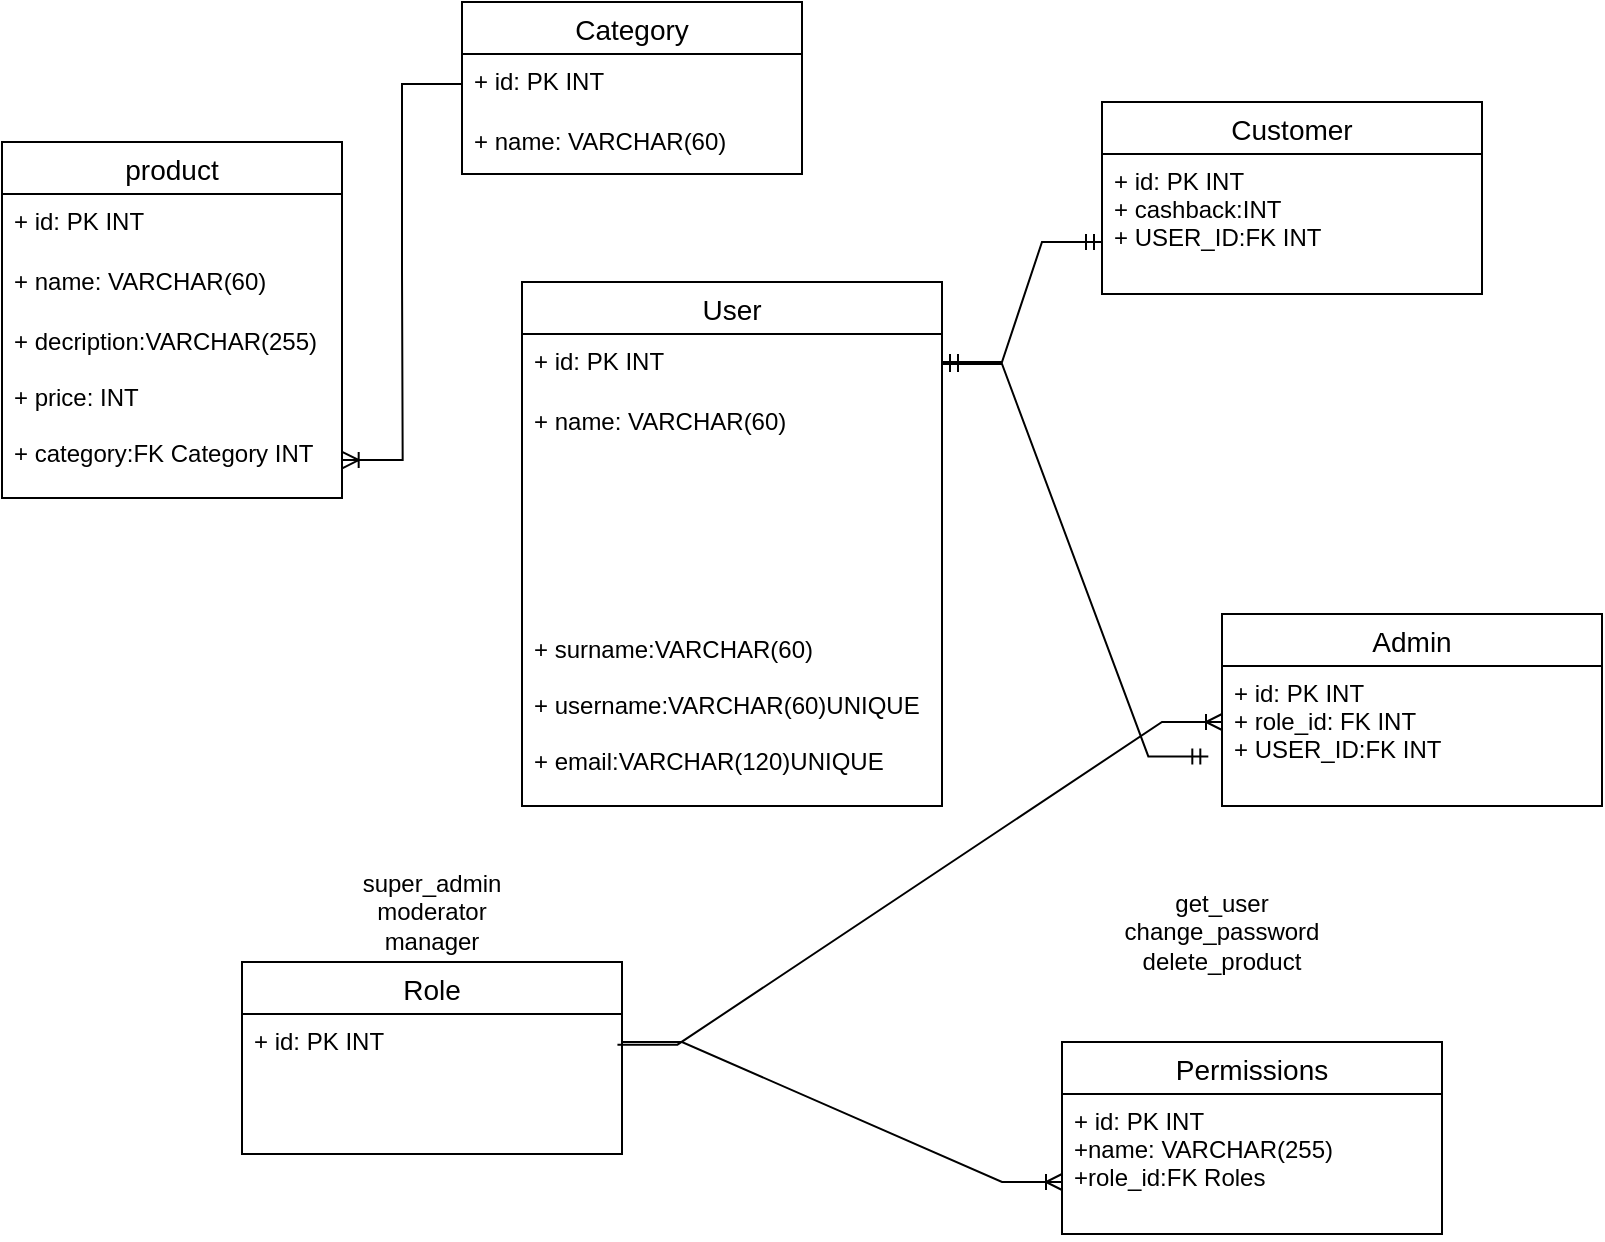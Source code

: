 <mxfile version="20.8.13" type="github"><diagram id="R2lEEEUBdFMjLlhIrx00" name="Page-1"><mxGraphModel dx="1222" dy="723" grid="1" gridSize="10" guides="1" tooltips="1" connect="1" arrows="1" fold="1" page="1" pageScale="1" pageWidth="850" pageHeight="1100" math="0" shadow="0" extFonts="Permanent Marker^https://fonts.googleapis.com/css?family=Permanent+Marker"><root><mxCell id="0"/><mxCell id="1" parent="0"/><mxCell id="MLSnyZNdqDpaeL57f0Zs-5" value="product" style="swimlane;fontStyle=0;childLayout=stackLayout;horizontal=1;startSize=26;horizontalStack=0;resizeParent=1;resizeParentMax=0;resizeLast=0;collapsible=1;marginBottom=0;align=center;fontSize=14;" vertex="1" parent="1"><mxGeometry x="20" y="80" width="170" height="178" as="geometry"/></mxCell><mxCell id="MLSnyZNdqDpaeL57f0Zs-6" value="+ id: PK INT" style="text;strokeColor=none;fillColor=none;spacingLeft=4;spacingRight=4;overflow=hidden;rotatable=0;points=[[0,0.5],[1,0.5]];portConstraint=eastwest;fontSize=12;" vertex="1" parent="MLSnyZNdqDpaeL57f0Zs-5"><mxGeometry y="26" width="170" height="30" as="geometry"/></mxCell><mxCell id="MLSnyZNdqDpaeL57f0Zs-7" value="+ name: VARCHAR(60)" style="text;strokeColor=none;fillColor=none;spacingLeft=4;spacingRight=4;overflow=hidden;rotatable=0;points=[[0,0.5],[1,0.5]];portConstraint=eastwest;fontSize=12;" vertex="1" parent="MLSnyZNdqDpaeL57f0Zs-5"><mxGeometry y="56" width="170" height="30" as="geometry"/></mxCell><mxCell id="MLSnyZNdqDpaeL57f0Zs-8" value="+ decription:VARCHAR(255)&#10;&#10;+ price: INT&#10;&#10;+ category:FK Category INT" style="text;strokeColor=none;fillColor=none;spacingLeft=4;spacingRight=4;overflow=hidden;rotatable=0;points=[[0,0.5],[1,0.5]];portConstraint=eastwest;fontSize=12;" vertex="1" parent="MLSnyZNdqDpaeL57f0Zs-5"><mxGeometry y="86" width="170" height="92" as="geometry"/></mxCell><mxCell id="MLSnyZNdqDpaeL57f0Zs-9" value="Category" style="swimlane;fontStyle=0;childLayout=stackLayout;horizontal=1;startSize=26;horizontalStack=0;resizeParent=1;resizeParentMax=0;resizeLast=0;collapsible=1;marginBottom=0;align=center;fontSize=14;" vertex="1" parent="1"><mxGeometry x="250" y="10" width="170" height="86" as="geometry"/></mxCell><mxCell id="MLSnyZNdqDpaeL57f0Zs-10" value="+ id: PK INT" style="text;strokeColor=none;fillColor=none;spacingLeft=4;spacingRight=4;overflow=hidden;rotatable=0;points=[[0,0.5],[1,0.5]];portConstraint=eastwest;fontSize=12;" vertex="1" parent="MLSnyZNdqDpaeL57f0Zs-9"><mxGeometry y="26" width="170" height="30" as="geometry"/></mxCell><mxCell id="MLSnyZNdqDpaeL57f0Zs-11" value="+ name: VARCHAR(60)" style="text;strokeColor=none;fillColor=none;spacingLeft=4;spacingRight=4;overflow=hidden;rotatable=0;points=[[0,0.5],[1,0.5]];portConstraint=eastwest;fontSize=12;" vertex="1" parent="MLSnyZNdqDpaeL57f0Zs-9"><mxGeometry y="56" width="170" height="30" as="geometry"/></mxCell><mxCell id="MLSnyZNdqDpaeL57f0Zs-13" value="" style="edgeStyle=entityRelationEdgeStyle;fontSize=12;html=1;endArrow=ERoneToMany;rounded=0;entryX=1.002;entryY=0.794;entryDx=0;entryDy=0;entryPerimeter=0;exitX=0;exitY=0.5;exitDx=0;exitDy=0;" edge="1" parent="1" source="MLSnyZNdqDpaeL57f0Zs-10" target="MLSnyZNdqDpaeL57f0Zs-8"><mxGeometry width="100" height="100" relative="1" as="geometry"><mxPoint x="360" y="71" as="sourcePoint"/><mxPoint x="350" y="100" as="targetPoint"/></mxGeometry></mxCell><mxCell id="MLSnyZNdqDpaeL57f0Zs-14" value="User" style="swimlane;fontStyle=0;childLayout=stackLayout;horizontal=1;startSize=26;horizontalStack=0;resizeParent=1;resizeParentMax=0;resizeLast=0;collapsible=1;marginBottom=0;align=center;fontSize=14;" vertex="1" parent="1"><mxGeometry x="280" y="150" width="210" height="262" as="geometry"/></mxCell><mxCell id="MLSnyZNdqDpaeL57f0Zs-15" value="+ id: PK INT" style="text;strokeColor=none;fillColor=none;spacingLeft=4;spacingRight=4;overflow=hidden;rotatable=0;points=[[0,0.5],[1,0.5]];portConstraint=eastwest;fontSize=12;" vertex="1" parent="MLSnyZNdqDpaeL57f0Zs-14"><mxGeometry y="26" width="210" height="30" as="geometry"/></mxCell><mxCell id="MLSnyZNdqDpaeL57f0Zs-16" value="+ name: VARCHAR(60)" style="text;strokeColor=none;fillColor=none;spacingLeft=4;spacingRight=4;overflow=hidden;rotatable=0;points=[[0,0.5],[1,0.5]];portConstraint=eastwest;fontSize=12;" vertex="1" parent="MLSnyZNdqDpaeL57f0Zs-14"><mxGeometry y="56" width="210" height="114" as="geometry"/></mxCell><mxCell id="MLSnyZNdqDpaeL57f0Zs-17" value="+ surname:VARCHAR(60)&#10;&#10;+ username:VARCHAR(60)UNIQUE&#10;&#10;+ email:VARCHAR(120)UNIQUE" style="text;strokeColor=none;fillColor=none;spacingLeft=4;spacingRight=4;overflow=hidden;rotatable=0;points=[[0,0.5],[1,0.5]];portConstraint=eastwest;fontSize=12;" vertex="1" parent="MLSnyZNdqDpaeL57f0Zs-14"><mxGeometry y="170" width="210" height="92" as="geometry"/></mxCell><mxCell id="MLSnyZNdqDpaeL57f0Zs-21" value="Customer" style="swimlane;fontStyle=0;childLayout=stackLayout;horizontal=1;startSize=26;horizontalStack=0;resizeParent=1;resizeParentMax=0;resizeLast=0;collapsible=1;marginBottom=0;align=center;fontSize=14;" vertex="1" parent="1"><mxGeometry x="570" y="60" width="190" height="96" as="geometry"/></mxCell><mxCell id="MLSnyZNdqDpaeL57f0Zs-22" value="+ id: PK INT&#10;+ cashback:INT&#10;+ USER_ID:FK INT&#10;&#10;" style="text;strokeColor=none;fillColor=none;spacingLeft=4;spacingRight=4;overflow=hidden;rotatable=0;points=[[0,0.5],[1,0.5]];portConstraint=eastwest;fontSize=12;" vertex="1" parent="MLSnyZNdqDpaeL57f0Zs-21"><mxGeometry y="26" width="190" height="70" as="geometry"/></mxCell><mxCell id="MLSnyZNdqDpaeL57f0Zs-25" value="" style="edgeStyle=entityRelationEdgeStyle;fontSize=12;html=1;endArrow=ERmandOne;startArrow=ERmandOne;rounded=0;" edge="1" parent="1"><mxGeometry width="100" height="100" relative="1" as="geometry"><mxPoint x="490" y="190" as="sourcePoint"/><mxPoint x="570" y="130" as="targetPoint"/></mxGeometry></mxCell><mxCell id="MLSnyZNdqDpaeL57f0Zs-26" value="Admin" style="swimlane;fontStyle=0;childLayout=stackLayout;horizontal=1;startSize=26;horizontalStack=0;resizeParent=1;resizeParentMax=0;resizeLast=0;collapsible=1;marginBottom=0;align=center;fontSize=14;" vertex="1" parent="1"><mxGeometry x="630" y="316" width="190" height="96" as="geometry"/></mxCell><mxCell id="MLSnyZNdqDpaeL57f0Zs-27" value="+ id: PK INT&#10;+ role_id: FK INT&#10;+ USER_ID:FK INT&#10;&#10;" style="text;strokeColor=none;fillColor=none;spacingLeft=4;spacingRight=4;overflow=hidden;rotatable=0;points=[[0,0.5],[1,0.5]];portConstraint=eastwest;fontSize=12;" vertex="1" parent="MLSnyZNdqDpaeL57f0Zs-26"><mxGeometry y="26" width="190" height="70" as="geometry"/></mxCell><mxCell id="MLSnyZNdqDpaeL57f0Zs-28" value="" style="edgeStyle=entityRelationEdgeStyle;fontSize=12;html=1;endArrow=ERmandOne;startArrow=ERmandOne;rounded=0;entryX=1;entryY=0.5;entryDx=0;entryDy=0;exitX=-0.036;exitY=0.646;exitDx=0;exitDy=0;exitPerimeter=0;" edge="1" parent="1" source="MLSnyZNdqDpaeL57f0Zs-27" target="MLSnyZNdqDpaeL57f0Zs-15"><mxGeometry width="100" height="100" relative="1" as="geometry"><mxPoint x="440" y="350" as="sourcePoint"/><mxPoint x="560" y="210" as="targetPoint"/></mxGeometry></mxCell><mxCell id="MLSnyZNdqDpaeL57f0Zs-29" value="Role" style="swimlane;fontStyle=0;childLayout=stackLayout;horizontal=1;startSize=26;horizontalStack=0;resizeParent=1;resizeParentMax=0;resizeLast=0;collapsible=1;marginBottom=0;align=center;fontSize=14;" vertex="1" parent="1"><mxGeometry x="140" y="490" width="190" height="96" as="geometry"/></mxCell><mxCell id="MLSnyZNdqDpaeL57f0Zs-30" value="+ id: PK INT" style="text;strokeColor=none;fillColor=none;spacingLeft=4;spacingRight=4;overflow=hidden;rotatable=0;points=[[0,0.5],[1,0.5]];portConstraint=eastwest;fontSize=12;" vertex="1" parent="MLSnyZNdqDpaeL57f0Zs-29"><mxGeometry y="26" width="190" height="70" as="geometry"/></mxCell><mxCell id="MLSnyZNdqDpaeL57f0Zs-31" value="" style="edgeStyle=entityRelationEdgeStyle;fontSize=12;html=1;endArrow=ERoneToMany;rounded=0;exitX=0.988;exitY=0.219;exitDx=0;exitDy=0;exitPerimeter=0;" edge="1" parent="1" source="MLSnyZNdqDpaeL57f0Zs-30"><mxGeometry width="100" height="100" relative="1" as="geometry"><mxPoint x="520" y="360" as="sourcePoint"/><mxPoint x="630" y="370" as="targetPoint"/></mxGeometry></mxCell><mxCell id="MLSnyZNdqDpaeL57f0Zs-32" value="super_admin&lt;br&gt;moderator&lt;br&gt;manager" style="text;strokeColor=none;align=center;fillColor=none;html=1;verticalAlign=middle;whiteSpace=wrap;rounded=0;" vertex="1" parent="1"><mxGeometry x="205" y="450" width="60" height="30" as="geometry"/></mxCell><mxCell id="MLSnyZNdqDpaeL57f0Zs-33" value="Permissions" style="swimlane;fontStyle=0;childLayout=stackLayout;horizontal=1;startSize=26;horizontalStack=0;resizeParent=1;resizeParentMax=0;resizeLast=0;collapsible=1;marginBottom=0;align=center;fontSize=14;" vertex="1" parent="1"><mxGeometry x="550" y="530" width="190" height="96" as="geometry"/></mxCell><mxCell id="MLSnyZNdqDpaeL57f0Zs-34" value="+ id: PK INT&#10;+name: VARCHAR(255)&#10;+role_id:FK Roles" style="text;strokeColor=none;fillColor=none;spacingLeft=4;spacingRight=4;overflow=hidden;rotatable=0;points=[[0,0.5],[1,0.5]];portConstraint=eastwest;fontSize=12;" vertex="1" parent="MLSnyZNdqDpaeL57f0Zs-33"><mxGeometry y="26" width="190" height="70" as="geometry"/></mxCell><mxCell id="MLSnyZNdqDpaeL57f0Zs-35" value="get_user&lt;br&gt;change_password&lt;br&gt;delete_product" style="text;strokeColor=none;align=center;fillColor=none;html=1;verticalAlign=middle;whiteSpace=wrap;rounded=0;" vertex="1" parent="1"><mxGeometry x="600" y="460" width="60" height="30" as="geometry"/></mxCell><mxCell id="MLSnyZNdqDpaeL57f0Zs-36" value="" style="edgeStyle=entityRelationEdgeStyle;fontSize=12;html=1;endArrow=ERoneToMany;rounded=0;" edge="1" parent="1"><mxGeometry width="100" height="100" relative="1" as="geometry"><mxPoint x="330" y="530" as="sourcePoint"/><mxPoint x="550" y="600" as="targetPoint"/></mxGeometry></mxCell></root></mxGraphModel></diagram></mxfile>